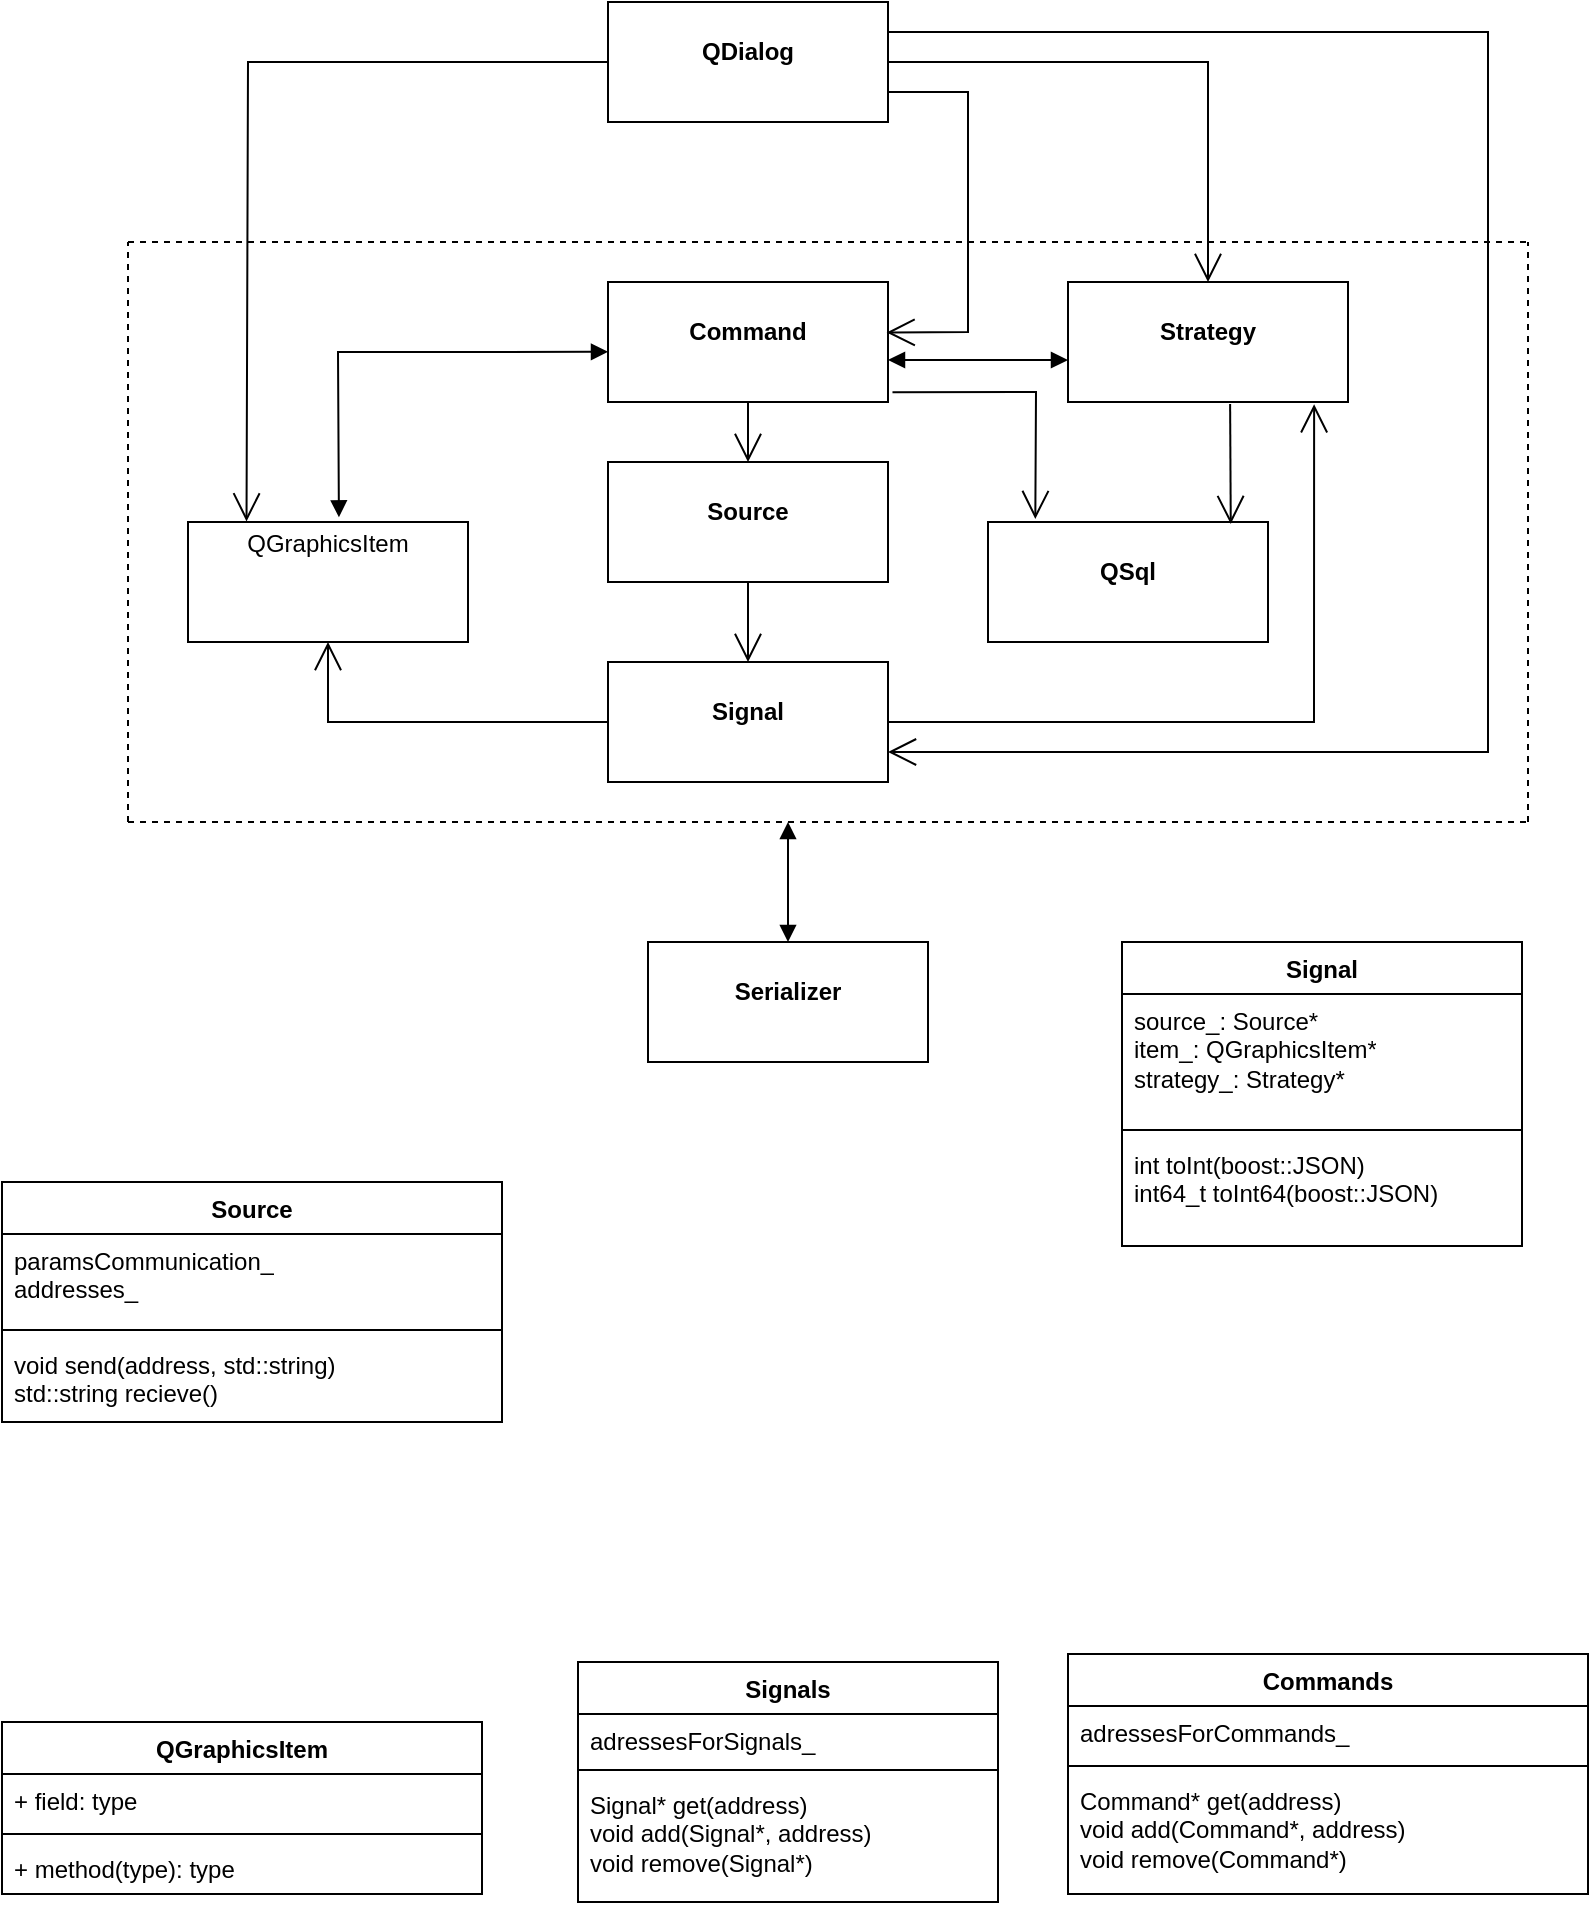 <mxfile version="24.6.1" type="device">
  <diagram id="C5RBs43oDa-KdzZeNtuy" name="Page-1">
    <mxGraphModel dx="1434" dy="844" grid="1" gridSize="10" guides="1" tooltips="1" connect="1" arrows="1" fold="1" page="1" pageScale="1" pageWidth="827" pageHeight="1169" math="0" shadow="0">
      <root>
        <mxCell id="WIyWlLk6GJQsqaUBKTNV-0" />
        <mxCell id="WIyWlLk6GJQsqaUBKTNV-1" parent="WIyWlLk6GJQsqaUBKTNV-0" />
        <mxCell id="EBoMjYvq3vsDPdnsoRML-0" value="&lt;p style=&quot;margin:0px;margin-top:4px;text-align:center;&quot;&gt;QGraphicsItem&lt;/p&gt;" style="verticalAlign=top;align=left;overflow=fill;html=1;whiteSpace=wrap;" parent="WIyWlLk6GJQsqaUBKTNV-1" vertex="1">
          <mxGeometry x="133" y="270" width="140" height="60" as="geometry" />
        </mxCell>
        <mxCell id="EBoMjYvq3vsDPdnsoRML-1" value="&lt;p style=&quot;margin:0px;margin-top:4px;text-align:center;&quot;&gt;&lt;br&gt;&lt;b&gt;Command&lt;/b&gt;&lt;/p&gt;" style="verticalAlign=top;align=left;overflow=fill;html=1;whiteSpace=wrap;" parent="WIyWlLk6GJQsqaUBKTNV-1" vertex="1">
          <mxGeometry x="343" y="150" width="140" height="60" as="geometry" />
        </mxCell>
        <mxCell id="EBoMjYvq3vsDPdnsoRML-2" value="&lt;p style=&quot;margin:0px;margin-top:4px;text-align:center;&quot;&gt;&lt;br&gt;&lt;b&gt;Source&lt;/b&gt;&lt;/p&gt;" style="verticalAlign=top;align=left;overflow=fill;html=1;whiteSpace=wrap;" parent="WIyWlLk6GJQsqaUBKTNV-1" vertex="1">
          <mxGeometry x="343" y="240" width="140" height="60" as="geometry" />
        </mxCell>
        <mxCell id="EBoMjYvq3vsDPdnsoRML-3" value="&lt;p style=&quot;margin:0px;margin-top:4px;text-align:center;&quot;&gt;&lt;br&gt;&lt;b&gt;QDialog&lt;/b&gt;&lt;/p&gt;" style="verticalAlign=top;align=left;overflow=fill;html=1;whiteSpace=wrap;" parent="WIyWlLk6GJQsqaUBKTNV-1" vertex="1">
          <mxGeometry x="343" y="10" width="140" height="60" as="geometry" />
        </mxCell>
        <mxCell id="GGPs9ePJCMBuwQxD5sNJ-0" value="&lt;p style=&quot;margin:0px;margin-top:4px;text-align:center;&quot;&gt;&lt;br&gt;&lt;b&gt;Signal&lt;/b&gt;&lt;/p&gt;" style="verticalAlign=top;align=left;overflow=fill;html=1;whiteSpace=wrap;" parent="WIyWlLk6GJQsqaUBKTNV-1" vertex="1">
          <mxGeometry x="343" y="340" width="140" height="60" as="geometry" />
        </mxCell>
        <mxCell id="GGPs9ePJCMBuwQxD5sNJ-4" value="" style="endArrow=open;endFill=1;endSize=12;html=1;rounded=0;entryX=0.5;entryY=1;entryDx=0;entryDy=0;exitX=0;exitY=0.5;exitDx=0;exitDy=0;" parent="WIyWlLk6GJQsqaUBKTNV-1" source="GGPs9ePJCMBuwQxD5sNJ-0" target="EBoMjYvq3vsDPdnsoRML-0" edge="1">
          <mxGeometry width="160" relative="1" as="geometry">
            <mxPoint x="383" y="390" as="sourcePoint" />
            <mxPoint x="543" y="390" as="targetPoint" />
            <Array as="points">
              <mxPoint x="203" y="370" />
            </Array>
          </mxGeometry>
        </mxCell>
        <mxCell id="GGPs9ePJCMBuwQxD5sNJ-7" value="" style="endArrow=open;endFill=1;endSize=12;html=1;rounded=0;exitX=0.5;exitY=1;exitDx=0;exitDy=0;entryX=0.5;entryY=0;entryDx=0;entryDy=0;" parent="WIyWlLk6GJQsqaUBKTNV-1" source="EBoMjYvq3vsDPdnsoRML-1" target="EBoMjYvq3vsDPdnsoRML-2" edge="1">
          <mxGeometry width="160" relative="1" as="geometry">
            <mxPoint x="303" y="220" as="sourcePoint" />
            <mxPoint x="463" y="220" as="targetPoint" />
          </mxGeometry>
        </mxCell>
        <mxCell id="GGPs9ePJCMBuwQxD5sNJ-8" value="" style="endArrow=open;endFill=1;endSize=12;html=1;rounded=0;exitX=0.5;exitY=1;exitDx=0;exitDy=0;entryX=0.5;entryY=0;entryDx=0;entryDy=0;" parent="WIyWlLk6GJQsqaUBKTNV-1" source="EBoMjYvq3vsDPdnsoRML-2" target="GGPs9ePJCMBuwQxD5sNJ-0" edge="1">
          <mxGeometry width="160" relative="1" as="geometry">
            <mxPoint x="343" y="290" as="sourcePoint" />
            <mxPoint x="503" y="290" as="targetPoint" />
          </mxGeometry>
        </mxCell>
        <mxCell id="GGPs9ePJCMBuwQxD5sNJ-12" value="" style="endArrow=open;endFill=1;endSize=12;html=1;rounded=0;exitX=1;exitY=0.75;exitDx=0;exitDy=0;entryX=0.995;entryY=0.421;entryDx=0;entryDy=0;entryPerimeter=0;" parent="WIyWlLk6GJQsqaUBKTNV-1" source="EBoMjYvq3vsDPdnsoRML-3" target="EBoMjYvq3vsDPdnsoRML-1" edge="1">
          <mxGeometry width="160" relative="1" as="geometry">
            <mxPoint x="393" y="180" as="sourcePoint" />
            <mxPoint x="553" y="180" as="targetPoint" />
            <Array as="points">
              <mxPoint x="523" y="55" />
              <mxPoint x="523" y="175" />
            </Array>
          </mxGeometry>
        </mxCell>
        <mxCell id="GGPs9ePJCMBuwQxD5sNJ-13" value="" style="endArrow=open;endFill=1;endSize=12;html=1;rounded=0;exitX=1;exitY=0.25;exitDx=0;exitDy=0;entryX=1;entryY=0.75;entryDx=0;entryDy=0;" parent="WIyWlLk6GJQsqaUBKTNV-1" source="EBoMjYvq3vsDPdnsoRML-3" target="GGPs9ePJCMBuwQxD5sNJ-0" edge="1">
          <mxGeometry width="160" relative="1" as="geometry">
            <mxPoint x="393" y="180" as="sourcePoint" />
            <mxPoint x="553" y="180" as="targetPoint" />
            <Array as="points">
              <mxPoint x="783" y="25" />
              <mxPoint x="783" y="385" />
            </Array>
          </mxGeometry>
        </mxCell>
        <mxCell id="GGPs9ePJCMBuwQxD5sNJ-14" value="" style="endArrow=open;endFill=1;endSize=12;html=1;rounded=0;exitX=0;exitY=0.5;exitDx=0;exitDy=0;entryX=0.209;entryY=-0.005;entryDx=0;entryDy=0;entryPerimeter=0;" parent="WIyWlLk6GJQsqaUBKTNV-1" source="EBoMjYvq3vsDPdnsoRML-3" target="EBoMjYvq3vsDPdnsoRML-0" edge="1">
          <mxGeometry width="160" relative="1" as="geometry">
            <mxPoint x="393" y="180" as="sourcePoint" />
            <mxPoint x="553" y="180" as="targetPoint" />
            <Array as="points">
              <mxPoint x="163" y="40" />
            </Array>
          </mxGeometry>
        </mxCell>
        <mxCell id="GGPs9ePJCMBuwQxD5sNJ-15" value="&lt;p style=&quot;margin:0px;margin-top:4px;text-align:center;&quot;&gt;&lt;br&gt;&lt;b&gt;Strategy&lt;/b&gt;&lt;/p&gt;" style="verticalAlign=top;align=left;overflow=fill;html=1;whiteSpace=wrap;" parent="WIyWlLk6GJQsqaUBKTNV-1" vertex="1">
          <mxGeometry x="573" y="150" width="140" height="60" as="geometry" />
        </mxCell>
        <mxCell id="GGPs9ePJCMBuwQxD5sNJ-16" value="" style="endArrow=open;endFill=1;endSize=12;html=1;rounded=0;exitX=1;exitY=0.5;exitDx=0;exitDy=0;entryX=0.5;entryY=0;entryDx=0;entryDy=0;" parent="WIyWlLk6GJQsqaUBKTNV-1" source="EBoMjYvq3vsDPdnsoRML-3" target="GGPs9ePJCMBuwQxD5sNJ-15" edge="1">
          <mxGeometry width="160" relative="1" as="geometry">
            <mxPoint x="393" y="240" as="sourcePoint" />
            <mxPoint x="553" y="240" as="targetPoint" />
            <Array as="points">
              <mxPoint x="643" y="40" />
            </Array>
          </mxGeometry>
        </mxCell>
        <mxCell id="GGPs9ePJCMBuwQxD5sNJ-17" value="" style="endArrow=block;startArrow=block;endFill=1;startFill=1;html=1;rounded=0;exitX=1;exitY=0.75;exitDx=0;exitDy=0;entryX=0;entryY=0.75;entryDx=0;entryDy=0;" parent="WIyWlLk6GJQsqaUBKTNV-1" edge="1">
          <mxGeometry width="160" relative="1" as="geometry">
            <mxPoint x="483" y="189" as="sourcePoint" />
            <mxPoint x="573" y="189" as="targetPoint" />
          </mxGeometry>
        </mxCell>
        <mxCell id="GGPs9ePJCMBuwQxD5sNJ-18" value="" style="endArrow=block;startArrow=block;endFill=1;startFill=1;html=1;rounded=0;exitX=0.539;exitY=-0.039;exitDx=0;exitDy=0;exitPerimeter=0;entryX=0;entryY=0.582;entryDx=0;entryDy=0;entryPerimeter=0;" parent="WIyWlLk6GJQsqaUBKTNV-1" source="EBoMjYvq3vsDPdnsoRML-0" target="EBoMjYvq3vsDPdnsoRML-1" edge="1">
          <mxGeometry width="160" relative="1" as="geometry">
            <mxPoint x="393" y="240" as="sourcePoint" />
            <mxPoint x="553" y="240" as="targetPoint" />
            <Array as="points">
              <mxPoint x="208" y="185" />
            </Array>
          </mxGeometry>
        </mxCell>
        <mxCell id="GGPs9ePJCMBuwQxD5sNJ-19" value="" style="endArrow=open;endFill=1;endSize=12;html=1;rounded=0;exitX=1;exitY=0.5;exitDx=0;exitDy=0;entryX=0.879;entryY=1.019;entryDx=0;entryDy=0;entryPerimeter=0;" parent="WIyWlLk6GJQsqaUBKTNV-1" source="GGPs9ePJCMBuwQxD5sNJ-0" target="GGPs9ePJCMBuwQxD5sNJ-15" edge="1">
          <mxGeometry width="160" relative="1" as="geometry">
            <mxPoint x="393" y="240" as="sourcePoint" />
            <mxPoint x="553" y="240" as="targetPoint" />
            <Array as="points">
              <mxPoint x="696" y="370" />
            </Array>
          </mxGeometry>
        </mxCell>
        <mxCell id="GGPs9ePJCMBuwQxD5sNJ-22" value="&lt;p style=&quot;margin:0px;margin-top:4px;text-align:center;&quot;&gt;&lt;br&gt;&lt;b&gt;QSql&lt;/b&gt;&lt;/p&gt;" style="verticalAlign=top;align=left;overflow=fill;html=1;whiteSpace=wrap;" parent="WIyWlLk6GJQsqaUBKTNV-1" vertex="1">
          <mxGeometry x="533" y="270" width="140" height="60" as="geometry" />
        </mxCell>
        <mxCell id="GGPs9ePJCMBuwQxD5sNJ-24" value="" style="endArrow=open;endFill=1;endSize=12;html=1;rounded=0;exitX=1.016;exitY=0.919;exitDx=0;exitDy=0;exitPerimeter=0;entryX=0.169;entryY=-0.025;entryDx=0;entryDy=0;entryPerimeter=0;" parent="WIyWlLk6GJQsqaUBKTNV-1" source="EBoMjYvq3vsDPdnsoRML-1" target="GGPs9ePJCMBuwQxD5sNJ-22" edge="1">
          <mxGeometry width="160" relative="1" as="geometry">
            <mxPoint x="443" y="250" as="sourcePoint" />
            <mxPoint x="603" y="250" as="targetPoint" />
            <Array as="points">
              <mxPoint x="557" y="205" />
            </Array>
          </mxGeometry>
        </mxCell>
        <mxCell id="GGPs9ePJCMBuwQxD5sNJ-25" value="" style="endArrow=none;dashed=1;html=1;rounded=0;" parent="WIyWlLk6GJQsqaUBKTNV-1" edge="1">
          <mxGeometry width="50" height="50" relative="1" as="geometry">
            <mxPoint x="103" y="130" as="sourcePoint" />
            <mxPoint x="803" y="130" as="targetPoint" />
          </mxGeometry>
        </mxCell>
        <mxCell id="GGPs9ePJCMBuwQxD5sNJ-26" value="" style="endArrow=none;dashed=1;html=1;rounded=0;" parent="WIyWlLk6GJQsqaUBKTNV-1" edge="1">
          <mxGeometry width="50" height="50" relative="1" as="geometry">
            <mxPoint x="103" y="420" as="sourcePoint" />
            <mxPoint x="103" y="130" as="targetPoint" />
          </mxGeometry>
        </mxCell>
        <mxCell id="GGPs9ePJCMBuwQxD5sNJ-27" value="" style="endArrow=none;dashed=1;html=1;rounded=0;" parent="WIyWlLk6GJQsqaUBKTNV-1" edge="1">
          <mxGeometry width="50" height="50" relative="1" as="geometry">
            <mxPoint x="103" y="420" as="sourcePoint" />
            <mxPoint x="803" y="420" as="targetPoint" />
          </mxGeometry>
        </mxCell>
        <mxCell id="GGPs9ePJCMBuwQxD5sNJ-28" value="" style="endArrow=none;dashed=1;html=1;rounded=0;" parent="WIyWlLk6GJQsqaUBKTNV-1" edge="1">
          <mxGeometry width="50" height="50" relative="1" as="geometry">
            <mxPoint x="803" y="420" as="sourcePoint" />
            <mxPoint x="803" y="130" as="targetPoint" />
          </mxGeometry>
        </mxCell>
        <mxCell id="GGPs9ePJCMBuwQxD5sNJ-29" value="&lt;p style=&quot;margin:0px;margin-top:4px;text-align:center;&quot;&gt;&lt;br&gt;&lt;b&gt;Serializer&lt;/b&gt;&lt;/p&gt;" style="verticalAlign=top;align=left;overflow=fill;html=1;whiteSpace=wrap;" parent="WIyWlLk6GJQsqaUBKTNV-1" vertex="1">
          <mxGeometry x="363" y="480" width="140" height="60" as="geometry" />
        </mxCell>
        <mxCell id="GGPs9ePJCMBuwQxD5sNJ-30" value="" style="endArrow=block;startArrow=block;endFill=1;startFill=1;html=1;rounded=0;" parent="WIyWlLk6GJQsqaUBKTNV-1" target="GGPs9ePJCMBuwQxD5sNJ-29" edge="1">
          <mxGeometry width="160" relative="1" as="geometry">
            <mxPoint x="433" y="420" as="sourcePoint" />
            <mxPoint x="553" y="360" as="targetPoint" />
          </mxGeometry>
        </mxCell>
        <mxCell id="o8ogbDe5hiVy13YJEDdy-0" value="" style="endArrow=open;endFill=1;endSize=12;html=1;rounded=0;exitX=0.579;exitY=1.017;exitDx=0;exitDy=0;exitPerimeter=0;entryX=0.867;entryY=0.017;entryDx=0;entryDy=0;entryPerimeter=0;" parent="WIyWlLk6GJQsqaUBKTNV-1" source="GGPs9ePJCMBuwQxD5sNJ-15" target="GGPs9ePJCMBuwQxD5sNJ-22" edge="1">
          <mxGeometry width="160" relative="1" as="geometry">
            <mxPoint x="333" y="470" as="sourcePoint" />
            <mxPoint x="493" y="470" as="targetPoint" />
          </mxGeometry>
        </mxCell>
        <mxCell id="o8ogbDe5hiVy13YJEDdy-1" value="Source" style="swimlane;fontStyle=1;align=center;verticalAlign=top;childLayout=stackLayout;horizontal=1;startSize=26;horizontalStack=0;resizeParent=1;resizeParentMax=0;resizeLast=0;collapsible=1;marginBottom=0;whiteSpace=wrap;html=1;" parent="WIyWlLk6GJQsqaUBKTNV-1" vertex="1">
          <mxGeometry x="40" y="600" width="250" height="120" as="geometry" />
        </mxCell>
        <mxCell id="o8ogbDe5hiVy13YJEDdy-2" value="paramsCommunication_&lt;div&gt;addresses_&lt;/div&gt;" style="text;strokeColor=none;fillColor=none;align=left;verticalAlign=top;spacingLeft=4;spacingRight=4;overflow=hidden;rotatable=0;points=[[0,0.5],[1,0.5]];portConstraint=eastwest;whiteSpace=wrap;html=1;" parent="o8ogbDe5hiVy13YJEDdy-1" vertex="1">
          <mxGeometry y="26" width="250" height="44" as="geometry" />
        </mxCell>
        <mxCell id="o8ogbDe5hiVy13YJEDdy-3" value="" style="line;strokeWidth=1;fillColor=none;align=left;verticalAlign=middle;spacingTop=-1;spacingLeft=3;spacingRight=3;rotatable=0;labelPosition=right;points=[];portConstraint=eastwest;strokeColor=inherit;" parent="o8ogbDe5hiVy13YJEDdy-1" vertex="1">
          <mxGeometry y="70" width="250" height="8" as="geometry" />
        </mxCell>
        <mxCell id="o8ogbDe5hiVy13YJEDdy-4" value="void send(address, std::string)&lt;div&gt;std::string recieve()&lt;/div&gt;" style="text;strokeColor=none;fillColor=none;align=left;verticalAlign=top;spacingLeft=4;spacingRight=4;overflow=hidden;rotatable=0;points=[[0,0.5],[1,0.5]];portConstraint=eastwest;whiteSpace=wrap;html=1;" parent="o8ogbDe5hiVy13YJEDdy-1" vertex="1">
          <mxGeometry y="78" width="250" height="42" as="geometry" />
        </mxCell>
        <mxCell id="o8ogbDe5hiVy13YJEDdy-5" value="Signal" style="swimlane;fontStyle=1;align=center;verticalAlign=top;childLayout=stackLayout;horizontal=1;startSize=26;horizontalStack=0;resizeParent=1;resizeParentMax=0;resizeLast=0;collapsible=1;marginBottom=0;whiteSpace=wrap;html=1;" parent="WIyWlLk6GJQsqaUBKTNV-1" vertex="1">
          <mxGeometry x="600" y="480" width="200" height="152" as="geometry" />
        </mxCell>
        <mxCell id="o8ogbDe5hiVy13YJEDdy-6" value="source_: Source*&lt;div&gt;item_: QGraphicsItem*&lt;/div&gt;&lt;div&gt;strategy_: Strategy*&lt;/div&gt;" style="text;strokeColor=none;fillColor=none;align=left;verticalAlign=top;spacingLeft=4;spacingRight=4;overflow=hidden;rotatable=0;points=[[0,0.5],[1,0.5]];portConstraint=eastwest;whiteSpace=wrap;html=1;" parent="o8ogbDe5hiVy13YJEDdy-5" vertex="1">
          <mxGeometry y="26" width="200" height="64" as="geometry" />
        </mxCell>
        <mxCell id="o8ogbDe5hiVy13YJEDdy-7" value="" style="line;strokeWidth=1;fillColor=none;align=left;verticalAlign=middle;spacingTop=-1;spacingLeft=3;spacingRight=3;rotatable=0;labelPosition=right;points=[];portConstraint=eastwest;strokeColor=inherit;" parent="o8ogbDe5hiVy13YJEDdy-5" vertex="1">
          <mxGeometry y="90" width="200" height="8" as="geometry" />
        </mxCell>
        <mxCell id="o8ogbDe5hiVy13YJEDdy-8" value="int toInt(boost::JSON)&lt;div&gt;int64_t toInt64(boost::JSON)&lt;/div&gt;&lt;div&gt;&lt;br&gt;&lt;/div&gt;" style="text;strokeColor=none;fillColor=none;align=left;verticalAlign=top;spacingLeft=4;spacingRight=4;overflow=hidden;rotatable=0;points=[[0,0.5],[1,0.5]];portConstraint=eastwest;whiteSpace=wrap;html=1;" parent="o8ogbDe5hiVy13YJEDdy-5" vertex="1">
          <mxGeometry y="98" width="200" height="54" as="geometry" />
        </mxCell>
        <mxCell id="o8ogbDe5hiVy13YJEDdy-9" value="QGraphicsItem" style="swimlane;fontStyle=1;align=center;verticalAlign=top;childLayout=stackLayout;horizontal=1;startSize=26;horizontalStack=0;resizeParent=1;resizeParentMax=0;resizeLast=0;collapsible=1;marginBottom=0;whiteSpace=wrap;html=1;" parent="WIyWlLk6GJQsqaUBKTNV-1" vertex="1">
          <mxGeometry x="40" y="870" width="240" height="86" as="geometry" />
        </mxCell>
        <mxCell id="o8ogbDe5hiVy13YJEDdy-10" value="+ field: type" style="text;strokeColor=none;fillColor=none;align=left;verticalAlign=top;spacingLeft=4;spacingRight=4;overflow=hidden;rotatable=0;points=[[0,0.5],[1,0.5]];portConstraint=eastwest;whiteSpace=wrap;html=1;" parent="o8ogbDe5hiVy13YJEDdy-9" vertex="1">
          <mxGeometry y="26" width="240" height="26" as="geometry" />
        </mxCell>
        <mxCell id="o8ogbDe5hiVy13YJEDdy-11" value="" style="line;strokeWidth=1;fillColor=none;align=left;verticalAlign=middle;spacingTop=-1;spacingLeft=3;spacingRight=3;rotatable=0;labelPosition=right;points=[];portConstraint=eastwest;strokeColor=inherit;" parent="o8ogbDe5hiVy13YJEDdy-9" vertex="1">
          <mxGeometry y="52" width="240" height="8" as="geometry" />
        </mxCell>
        <mxCell id="o8ogbDe5hiVy13YJEDdy-12" value="+ method(type): type" style="text;strokeColor=none;fillColor=none;align=left;verticalAlign=top;spacingLeft=4;spacingRight=4;overflow=hidden;rotatable=0;points=[[0,0.5],[1,0.5]];portConstraint=eastwest;whiteSpace=wrap;html=1;" parent="o8ogbDe5hiVy13YJEDdy-9" vertex="1">
          <mxGeometry y="60" width="240" height="26" as="geometry" />
        </mxCell>
        <mxCell id="sNqJLVmDUxaatNrLWist-0" value="Signals" style="swimlane;fontStyle=1;align=center;verticalAlign=top;childLayout=stackLayout;horizontal=1;startSize=26;horizontalStack=0;resizeParent=1;resizeParentMax=0;resizeLast=0;collapsible=1;marginBottom=0;whiteSpace=wrap;html=1;" vertex="1" parent="WIyWlLk6GJQsqaUBKTNV-1">
          <mxGeometry x="328" y="840" width="210" height="120" as="geometry" />
        </mxCell>
        <mxCell id="sNqJLVmDUxaatNrLWist-1" value="adressesForSignals_" style="text;strokeColor=none;fillColor=none;align=left;verticalAlign=top;spacingLeft=4;spacingRight=4;overflow=hidden;rotatable=0;points=[[0,0.5],[1,0.5]];portConstraint=eastwest;whiteSpace=wrap;html=1;" vertex="1" parent="sNqJLVmDUxaatNrLWist-0">
          <mxGeometry y="26" width="210" height="24" as="geometry" />
        </mxCell>
        <mxCell id="sNqJLVmDUxaatNrLWist-2" value="" style="line;strokeWidth=1;fillColor=none;align=left;verticalAlign=middle;spacingTop=-1;spacingLeft=3;spacingRight=3;rotatable=0;labelPosition=right;points=[];portConstraint=eastwest;strokeColor=inherit;" vertex="1" parent="sNqJLVmDUxaatNrLWist-0">
          <mxGeometry y="50" width="210" height="8" as="geometry" />
        </mxCell>
        <mxCell id="sNqJLVmDUxaatNrLWist-3" value="Signal* get(address)&lt;div&gt;void add(Signal*, address)&lt;/div&gt;&lt;div&gt;void remove(Signal*)&lt;/div&gt;" style="text;strokeColor=none;fillColor=none;align=left;verticalAlign=top;spacingLeft=4;spacingRight=4;overflow=hidden;rotatable=0;points=[[0,0.5],[1,0.5]];portConstraint=eastwest;whiteSpace=wrap;html=1;" vertex="1" parent="sNqJLVmDUxaatNrLWist-0">
          <mxGeometry y="58" width="210" height="62" as="geometry" />
        </mxCell>
        <mxCell id="sNqJLVmDUxaatNrLWist-4" value="Commands" style="swimlane;fontStyle=1;align=center;verticalAlign=top;childLayout=stackLayout;horizontal=1;startSize=26;horizontalStack=0;resizeParent=1;resizeParentMax=0;resizeLast=0;collapsible=1;marginBottom=0;whiteSpace=wrap;html=1;" vertex="1" parent="WIyWlLk6GJQsqaUBKTNV-1">
          <mxGeometry x="573" y="836" width="260" height="120" as="geometry" />
        </mxCell>
        <mxCell id="sNqJLVmDUxaatNrLWist-5" value="adressesForCommands_" style="text;strokeColor=none;fillColor=none;align=left;verticalAlign=top;spacingLeft=4;spacingRight=4;overflow=hidden;rotatable=0;points=[[0,0.5],[1,0.5]];portConstraint=eastwest;whiteSpace=wrap;html=1;" vertex="1" parent="sNqJLVmDUxaatNrLWist-4">
          <mxGeometry y="26" width="260" height="26" as="geometry" />
        </mxCell>
        <mxCell id="sNqJLVmDUxaatNrLWist-6" value="" style="line;strokeWidth=1;fillColor=none;align=left;verticalAlign=middle;spacingTop=-1;spacingLeft=3;spacingRight=3;rotatable=0;labelPosition=right;points=[];portConstraint=eastwest;strokeColor=inherit;" vertex="1" parent="sNqJLVmDUxaatNrLWist-4">
          <mxGeometry y="52" width="260" height="8" as="geometry" />
        </mxCell>
        <mxCell id="sNqJLVmDUxaatNrLWist-7" value="&lt;div&gt;Command* get(address)&lt;/div&gt;&lt;div&gt;void add(Command*, address)&lt;/div&gt;&lt;div&gt;void remove(Command*)&lt;/div&gt;" style="text;strokeColor=none;fillColor=none;align=left;verticalAlign=top;spacingLeft=4;spacingRight=4;overflow=hidden;rotatable=0;points=[[0,0.5],[1,0.5]];portConstraint=eastwest;whiteSpace=wrap;html=1;" vertex="1" parent="sNqJLVmDUxaatNrLWist-4">
          <mxGeometry y="60" width="260" height="60" as="geometry" />
        </mxCell>
      </root>
    </mxGraphModel>
  </diagram>
</mxfile>
